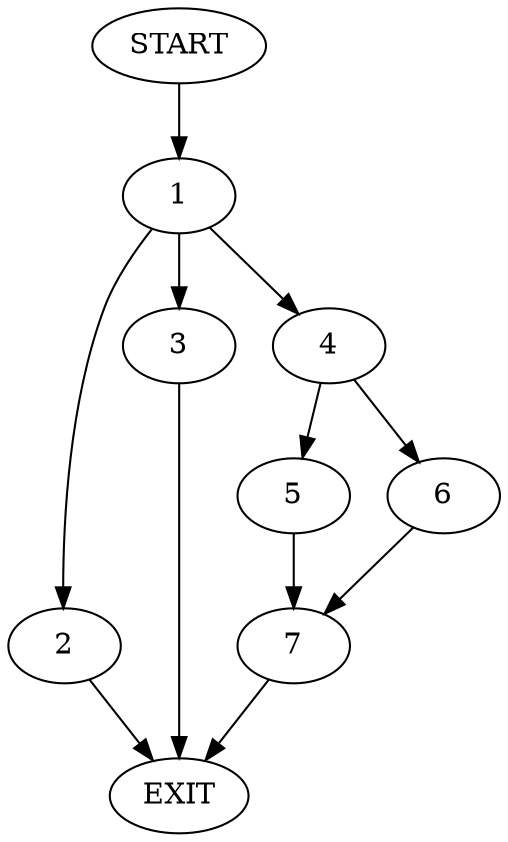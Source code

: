 digraph {
0 [label="START"]
8 [label="EXIT"]
0 -> 1
1 -> 2
1 -> 3
1 -> 4
4 -> 5
4 -> 6
3 -> 8
2 -> 8
5 -> 7
6 -> 7
7 -> 8
}
